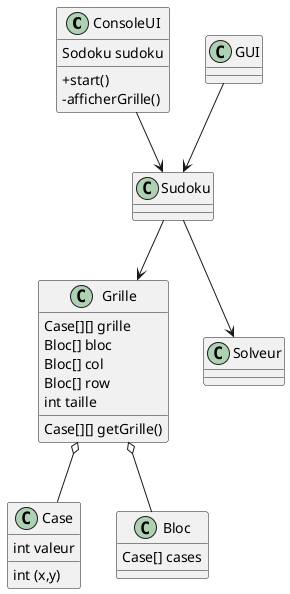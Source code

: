 @startuml
'https://plantuml.com/class-diagram
skinparam classAttributeIconSize 0

class ConsoleUI {
Sodoku sudoku


+start()
-afficherGrille()
}

class GUI {

}

GUI --> Sudoku
ConsoleUI --> Sudoku

Class Sudoku {

}

Sudoku --> Grille
Sudoku --> Solveur

class Solveur {

}

class Grille {
Case[][] grille
Bloc[] bloc
Bloc[] col
Bloc[] row
int taille

Case[][] getGrille()

}

Grille o-- Case
Grille o-- Bloc

class Bloc {
Case[] cases
}


class Case {
int (x,y)
int valeur
}

@enduml
